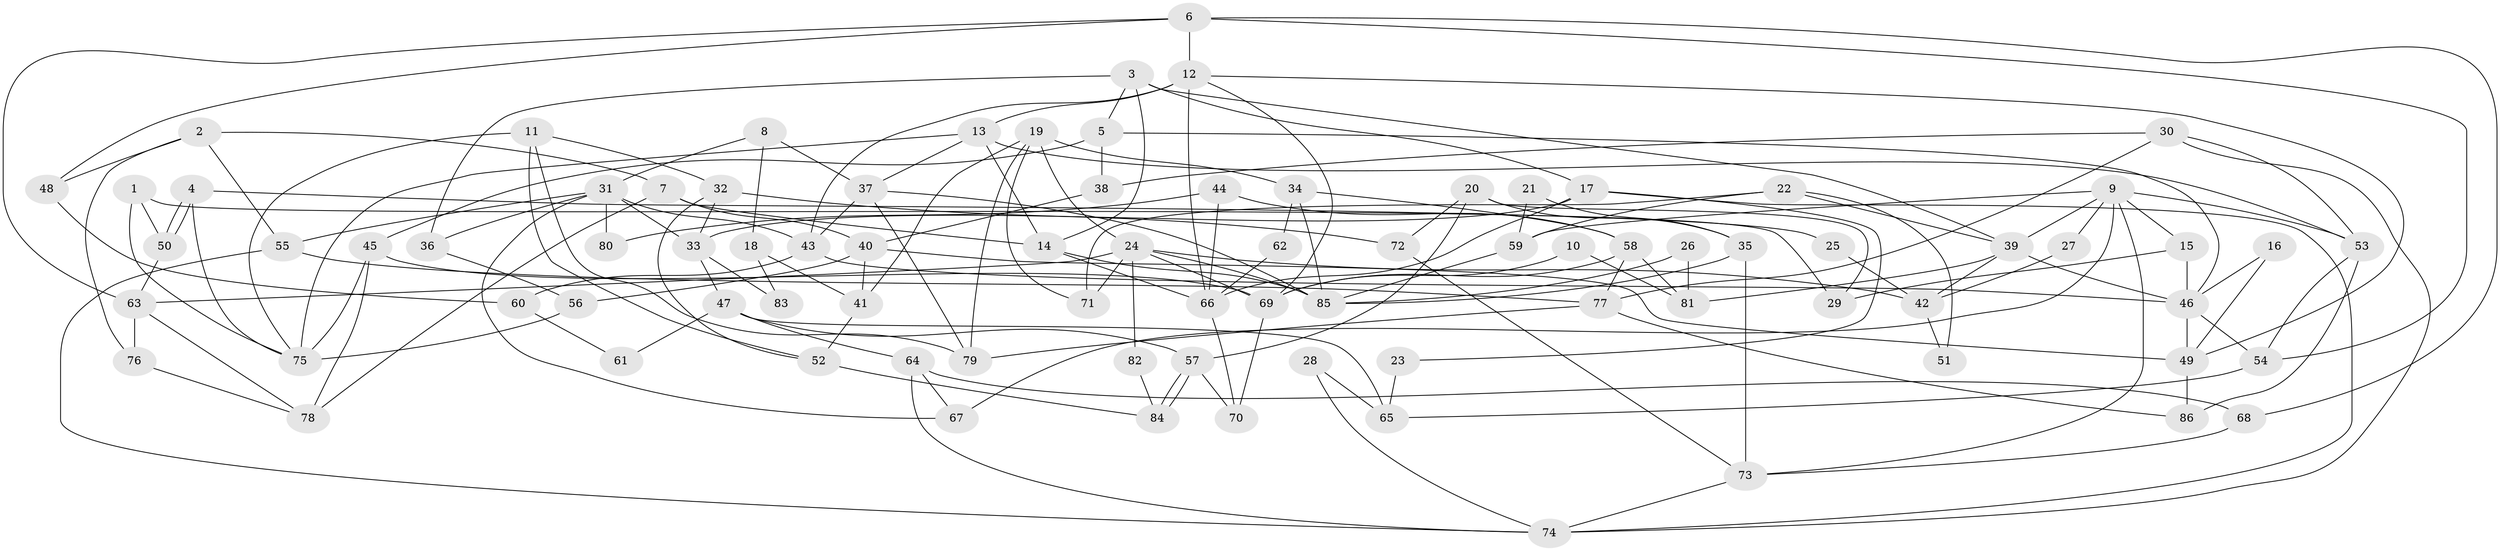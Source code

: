 // Generated by graph-tools (version 1.1) at 2025/49/03/09/25 04:49:18]
// undirected, 86 vertices, 172 edges
graph export_dot {
graph [start="1"]
  node [color=gray90,style=filled];
  1;
  2;
  3;
  4;
  5;
  6;
  7;
  8;
  9;
  10;
  11;
  12;
  13;
  14;
  15;
  16;
  17;
  18;
  19;
  20;
  21;
  22;
  23;
  24;
  25;
  26;
  27;
  28;
  29;
  30;
  31;
  32;
  33;
  34;
  35;
  36;
  37;
  38;
  39;
  40;
  41;
  42;
  43;
  44;
  45;
  46;
  47;
  48;
  49;
  50;
  51;
  52;
  53;
  54;
  55;
  56;
  57;
  58;
  59;
  60;
  61;
  62;
  63;
  64;
  65;
  66;
  67;
  68;
  69;
  70;
  71;
  72;
  73;
  74;
  75;
  76;
  77;
  78;
  79;
  80;
  81;
  82;
  83;
  84;
  85;
  86;
  1 -- 75;
  1 -- 50;
  1 -- 29;
  2 -- 55;
  2 -- 7;
  2 -- 48;
  2 -- 76;
  3 -- 5;
  3 -- 14;
  3 -- 17;
  3 -- 36;
  3 -- 39;
  4 -- 75;
  4 -- 50;
  4 -- 50;
  4 -- 25;
  5 -- 45;
  5 -- 38;
  5 -- 46;
  6 -- 54;
  6 -- 12;
  6 -- 48;
  6 -- 63;
  6 -- 68;
  7 -- 78;
  7 -- 40;
  7 -- 14;
  8 -- 37;
  8 -- 31;
  8 -- 18;
  9 -- 15;
  9 -- 59;
  9 -- 27;
  9 -- 39;
  9 -- 53;
  9 -- 67;
  9 -- 73;
  10 -- 81;
  10 -- 69;
  11 -- 32;
  11 -- 79;
  11 -- 52;
  11 -- 75;
  12 -- 13;
  12 -- 66;
  12 -- 43;
  12 -- 49;
  12 -- 69;
  13 -- 37;
  13 -- 14;
  13 -- 53;
  13 -- 75;
  14 -- 66;
  14 -- 85;
  15 -- 46;
  15 -- 29;
  16 -- 49;
  16 -- 46;
  17 -- 74;
  17 -- 23;
  17 -- 33;
  17 -- 66;
  18 -- 41;
  18 -- 83;
  19 -- 79;
  19 -- 34;
  19 -- 24;
  19 -- 41;
  19 -- 71;
  20 -- 57;
  20 -- 35;
  20 -- 29;
  20 -- 72;
  21 -- 59;
  21 -- 35;
  22 -- 39;
  22 -- 71;
  22 -- 51;
  22 -- 59;
  23 -- 65;
  24 -- 63;
  24 -- 42;
  24 -- 69;
  24 -- 71;
  24 -- 82;
  24 -- 85;
  25 -- 42;
  26 -- 81;
  26 -- 85;
  27 -- 42;
  28 -- 74;
  28 -- 65;
  30 -- 53;
  30 -- 74;
  30 -- 38;
  30 -- 77;
  31 -- 43;
  31 -- 36;
  31 -- 33;
  31 -- 55;
  31 -- 67;
  31 -- 80;
  32 -- 72;
  32 -- 33;
  32 -- 52;
  33 -- 47;
  33 -- 83;
  34 -- 58;
  34 -- 85;
  34 -- 62;
  35 -- 85;
  35 -- 73;
  36 -- 56;
  37 -- 85;
  37 -- 43;
  37 -- 79;
  38 -- 40;
  39 -- 42;
  39 -- 46;
  39 -- 81;
  40 -- 49;
  40 -- 41;
  40 -- 56;
  41 -- 52;
  42 -- 51;
  43 -- 46;
  43 -- 60;
  44 -- 58;
  44 -- 66;
  44 -- 80;
  45 -- 69;
  45 -- 75;
  45 -- 78;
  46 -- 49;
  46 -- 54;
  47 -- 64;
  47 -- 57;
  47 -- 61;
  47 -- 65;
  48 -- 60;
  49 -- 86;
  50 -- 63;
  52 -- 84;
  53 -- 54;
  53 -- 86;
  54 -- 65;
  55 -- 77;
  55 -- 74;
  56 -- 75;
  57 -- 84;
  57 -- 84;
  57 -- 70;
  58 -- 77;
  58 -- 69;
  58 -- 81;
  59 -- 85;
  60 -- 61;
  62 -- 66;
  63 -- 78;
  63 -- 76;
  64 -- 68;
  64 -- 67;
  64 -- 74;
  66 -- 70;
  68 -- 73;
  69 -- 70;
  72 -- 73;
  73 -- 74;
  76 -- 78;
  77 -- 86;
  77 -- 79;
  82 -- 84;
}

